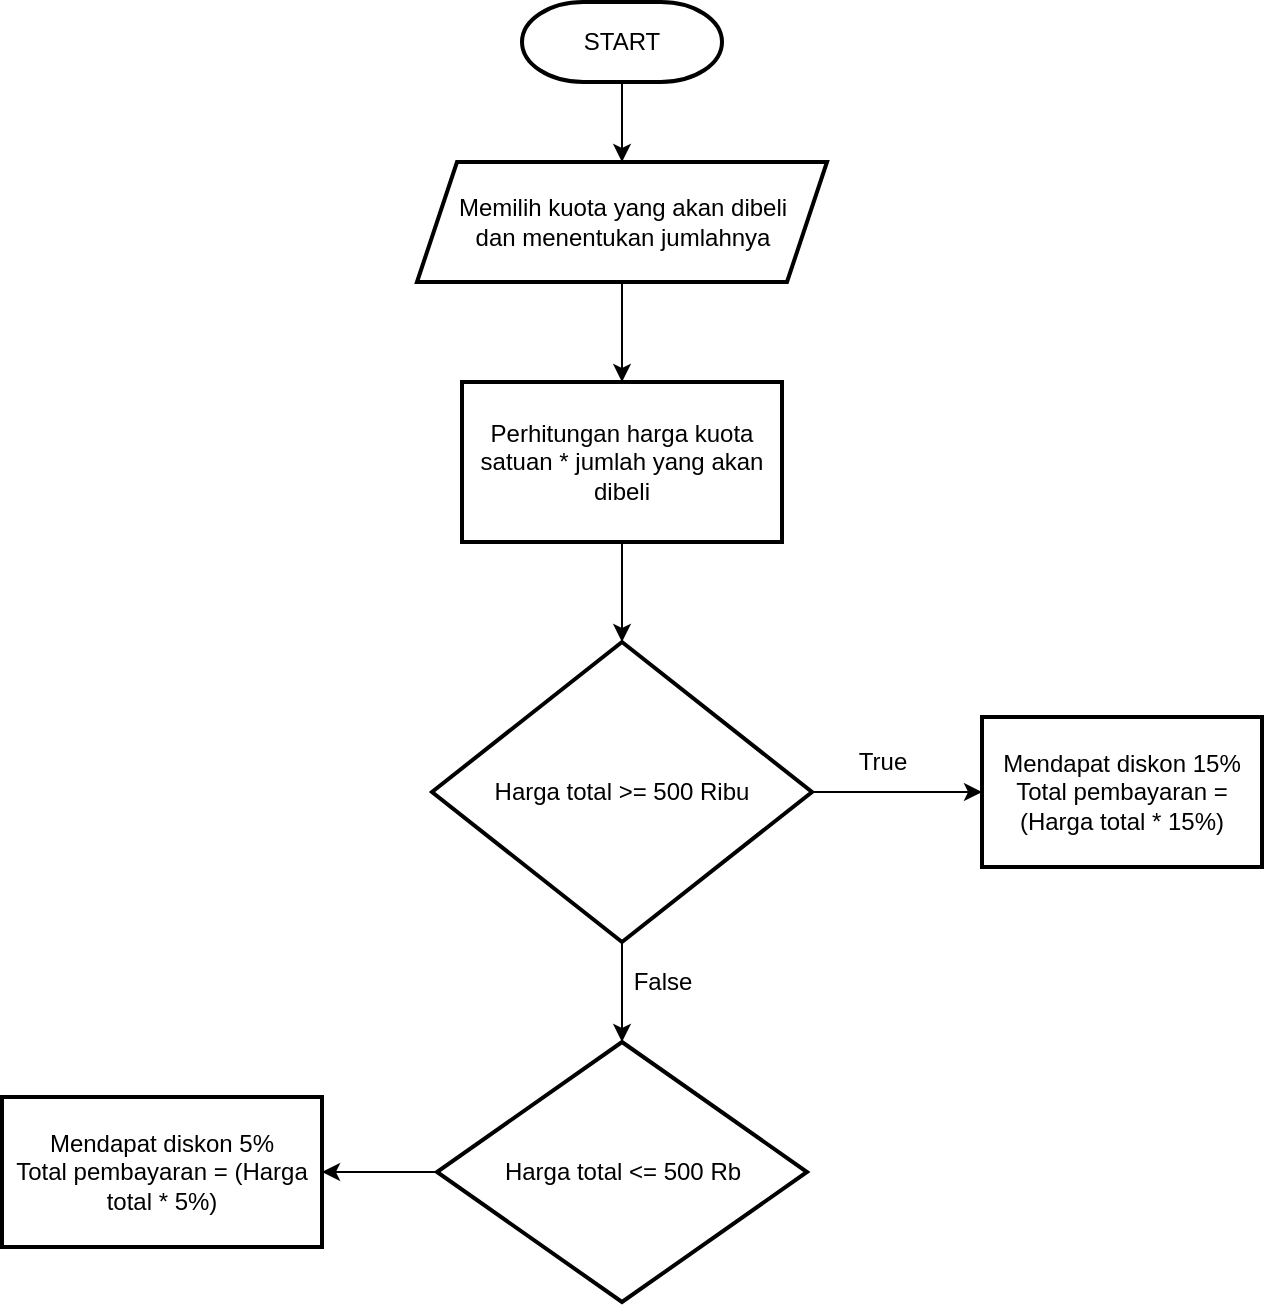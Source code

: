 <mxfile>
    <diagram id="-dRE5J_4f_TV6pn1O5-s" name="Page-1">
        <mxGraphModel dx="650" dy="300" grid="1" gridSize="10" guides="1" tooltips="1" connect="1" arrows="1" fold="1" page="1" pageScale="1" pageWidth="850" pageHeight="1100" math="0" shadow="0">
            <root>
                <mxCell id="0"/>
                <mxCell id="1" parent="0"/>
                <mxCell id="2" value="" style="edgeStyle=none;html=1;" edge="1" parent="1" source="3" target="5">
                    <mxGeometry relative="1" as="geometry"/>
                </mxCell>
                <mxCell id="3" value="START" style="strokeWidth=2;html=1;shape=mxgraph.flowchart.terminator;whiteSpace=wrap;" vertex="1" parent="1">
                    <mxGeometry x="270" y="20" width="100" height="40" as="geometry"/>
                </mxCell>
                <mxCell id="26" value="" style="edgeStyle=none;html=1;" edge="1" parent="1" source="5" target="25">
                    <mxGeometry relative="1" as="geometry"/>
                </mxCell>
                <mxCell id="5" value="Memilih kuota yang akan dibeli &lt;br&gt;dan menentukan jumlahnya" style="shape=parallelogram;perimeter=parallelogramPerimeter;whiteSpace=wrap;html=1;fixedSize=1;strokeWidth=2;" vertex="1" parent="1">
                    <mxGeometry x="217.5" y="100" width="205" height="60" as="geometry"/>
                </mxCell>
                <mxCell id="28" value="" style="edgeStyle=none;html=1;" edge="1" parent="1" source="25" target="27">
                    <mxGeometry relative="1" as="geometry"/>
                </mxCell>
                <mxCell id="25" value="&lt;span&gt;Perhitungan harga kuota satuan * jumlah yang akan dibeli&lt;/span&gt;" style="whiteSpace=wrap;html=1;strokeWidth=2;" vertex="1" parent="1">
                    <mxGeometry x="240" y="210" width="160" height="80" as="geometry"/>
                </mxCell>
                <mxCell id="30" value="" style="edgeStyle=none;html=1;" edge="1" parent="1" source="27" target="29">
                    <mxGeometry relative="1" as="geometry"/>
                </mxCell>
                <mxCell id="32" value="" style="edgeStyle=none;html=1;" edge="1" parent="1" source="27" target="31">
                    <mxGeometry relative="1" as="geometry"/>
                </mxCell>
                <mxCell id="27" value="&lt;span&gt;Harga total &amp;gt;= 500 Ribu&lt;/span&gt;" style="rhombus;whiteSpace=wrap;html=1;strokeWidth=2;" vertex="1" parent="1">
                    <mxGeometry x="225" y="340" width="190" height="150" as="geometry"/>
                </mxCell>
                <mxCell id="36" value="" style="edgeStyle=none;html=1;" edge="1" parent="1" source="29" target="35">
                    <mxGeometry relative="1" as="geometry"/>
                </mxCell>
                <mxCell id="29" value="&lt;span&gt;Harga total &amp;lt;= 500 Rb&lt;/span&gt;" style="rhombus;whiteSpace=wrap;html=1;strokeWidth=2;" vertex="1" parent="1">
                    <mxGeometry x="227.5" y="540" width="185" height="130" as="geometry"/>
                </mxCell>
                <mxCell id="31" value="&lt;span&gt;Mendapat diskon 15%&lt;/span&gt;&lt;br&gt;&lt;span&gt;Total pembayaran = (Harga total * 15%)&lt;/span&gt;" style="whiteSpace=wrap;html=1;strokeWidth=2;" vertex="1" parent="1">
                    <mxGeometry x="500" y="377.5" width="140" height="75" as="geometry"/>
                </mxCell>
                <mxCell id="33" value="True" style="text;html=1;align=center;verticalAlign=middle;resizable=0;points=[];autosize=1;strokeColor=none;fillColor=none;" vertex="1" parent="1">
                    <mxGeometry x="430" y="390" width="40" height="20" as="geometry"/>
                </mxCell>
                <mxCell id="34" value="False" style="text;html=1;align=center;verticalAlign=middle;resizable=0;points=[];autosize=1;strokeColor=none;fillColor=none;" vertex="1" parent="1">
                    <mxGeometry x="320" y="500" width="40" height="20" as="geometry"/>
                </mxCell>
                <mxCell id="35" value="&lt;span&gt;Mendapat diskon 5%&lt;/span&gt;&lt;br&gt;&lt;span&gt;Total pembayaran = (Harga total * 5%)&lt;/span&gt;" style="whiteSpace=wrap;html=1;strokeWidth=2;" vertex="1" parent="1">
                    <mxGeometry x="10" y="567.5" width="160" height="75" as="geometry"/>
                </mxCell>
            </root>
        </mxGraphModel>
    </diagram>
</mxfile>